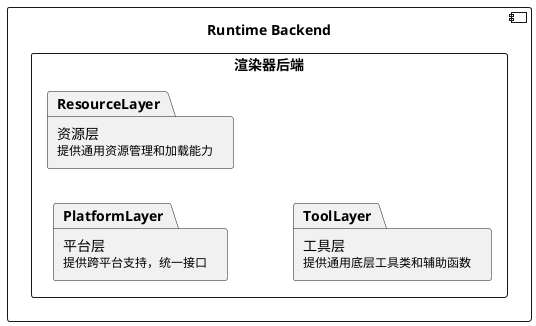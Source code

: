 @startuml
' 设置图表方向，让图从左向右排列
left to right direction

' 定义组件：整个运行时后端 (Runtime Backend)
component "Runtime Backend" as Backend {
    ' 在运行时后端内部，定义渲染器后端 (Renderer Backend)
    rectangle "渲染器后端" as RendererBackend {
        ' 定义平台层，并添加简短描述
        package "平台层\n<size:12>提供跨平台支持，统一接口</size>" as PlatformLayer
        ' 定义资源层，并添加简短描述
        package "资源层\n<size:12>提供通用资源管理和加载能力</size>" as ResourceLayer
        ' 定义工具层，并添加简短描述
        package "工具层\n<size:12>提供通用底层工具类和辅助函数</size>" as ToolLayer
    }
}


@enduml